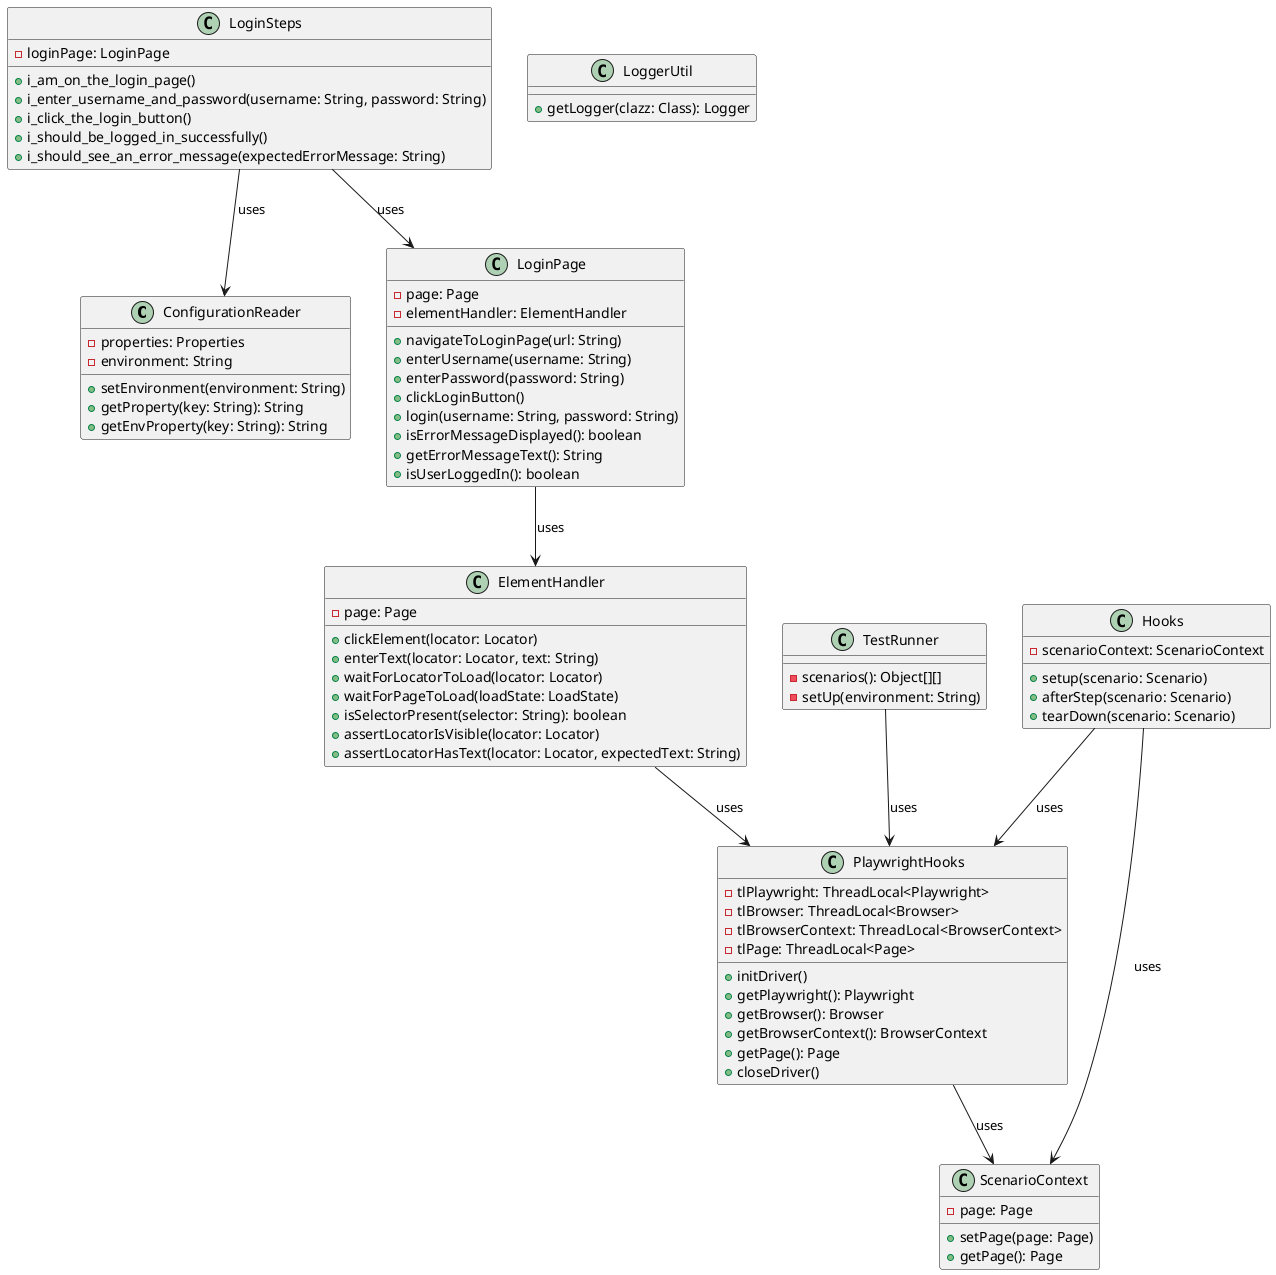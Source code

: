 plantuml
@startuml
class ConfigurationReader {
  - properties: Properties
  - environment: String
  + setEnvironment(environment: String)
  + getProperty(key: String): String
  + getEnvProperty(key: String): String
}

class LoggerUtil {
  + getLogger(clazz: Class): Logger
}

class ElementHandler {
  - page: Page
  + clickElement(locator: Locator)
  + enterText(locator: Locator, text: String)
  + waitForLocatorToLoad(locator: Locator)
  + waitForPageToLoad(loadState: LoadState)
  + isSelectorPresent(selector: String): boolean
  + assertLocatorIsVisible(locator: Locator)
  + assertLocatorHasText(locator: Locator, expectedText: String)
}

class LoginPage {
  - page: Page
  - elementHandler: ElementHandler
  + navigateToLoginPage(url: String)
  + enterUsername(username: String)
  + enterPassword(password: String)
  + clickLoginButton()
  + login(username: String, password: String)
  + isErrorMessageDisplayed(): boolean
  + getErrorMessageText(): String
  + isUserLoggedIn(): boolean
}

class LoginSteps {
  - loginPage: LoginPage
  + i_am_on_the_login_page()
  + i_enter_username_and_password(username: String, password: String)
  + i_click_the_login_button()
  + i_should_be_logged_in_successfully()
  + i_should_see_an_error_message(expectedErrorMessage: String)
}

class PlaywrightHooks {
  - tlPlaywright: ThreadLocal<Playwright>
  - tlBrowser: ThreadLocal<Browser>
  - tlBrowserContext: ThreadLocal<BrowserContext>
  - tlPage: ThreadLocal<Page>
  + initDriver()
  + getPlaywright(): Playwright
  + getBrowser(): Browser
  + getBrowserContext(): BrowserContext
  + getPage(): Page
  + closeDriver()
}

class ScenarioContext {
  - page: Page
  + setPage(page: Page)
  + getPage(): Page
}

class Hooks {
  - scenarioContext: ScenarioContext
  + setup(scenario: Scenario)
  + afterStep(scenario: Scenario)
  + tearDown(scenario: Scenario)
}

class TestRunner {
  - scenarios(): Object[][]
  - setUp(environment: String)
}

LoginPage --> ElementHandler : uses
LoginSteps --> LoginPage : uses
PlaywrightHooks --> ScenarioContext : uses
ElementHandler --> PlaywrightHooks : uses
TestRunner --> PlaywrightHooks : uses
LoginSteps --> ConfigurationReader : uses
Hooks --> PlaywrightHooks : uses
Hooks --> ScenarioContext : uses
@enduml